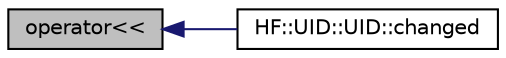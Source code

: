 digraph "operator&lt;&lt;"
{
  edge [fontname="Helvetica",fontsize="10",labelfontname="Helvetica",labelfontsize="10"];
  node [fontname="Helvetica",fontsize="10",shape=record];
  rankdir="LR";
  Node1 [label="operator\<\<",height=0.2,width=0.4,color="black", fillcolor="grey75", style="filled", fontcolor="black"];
  Node1 -> Node2 [dir="back",color="midnightblue",fontsize="10",style="solid",fontname="Helvetica"];
  Node2 [label="HF::UID::UID::changed",height=0.2,width=0.4,color="black", fillcolor="white", style="filled",URL="$classHF_1_1UID_1_1UID.html#a9846230abd67dde01beb41705fa4491d",tooltip="This method is used to get the percentage of change that the attribute has in relation to the value p..."];
}
